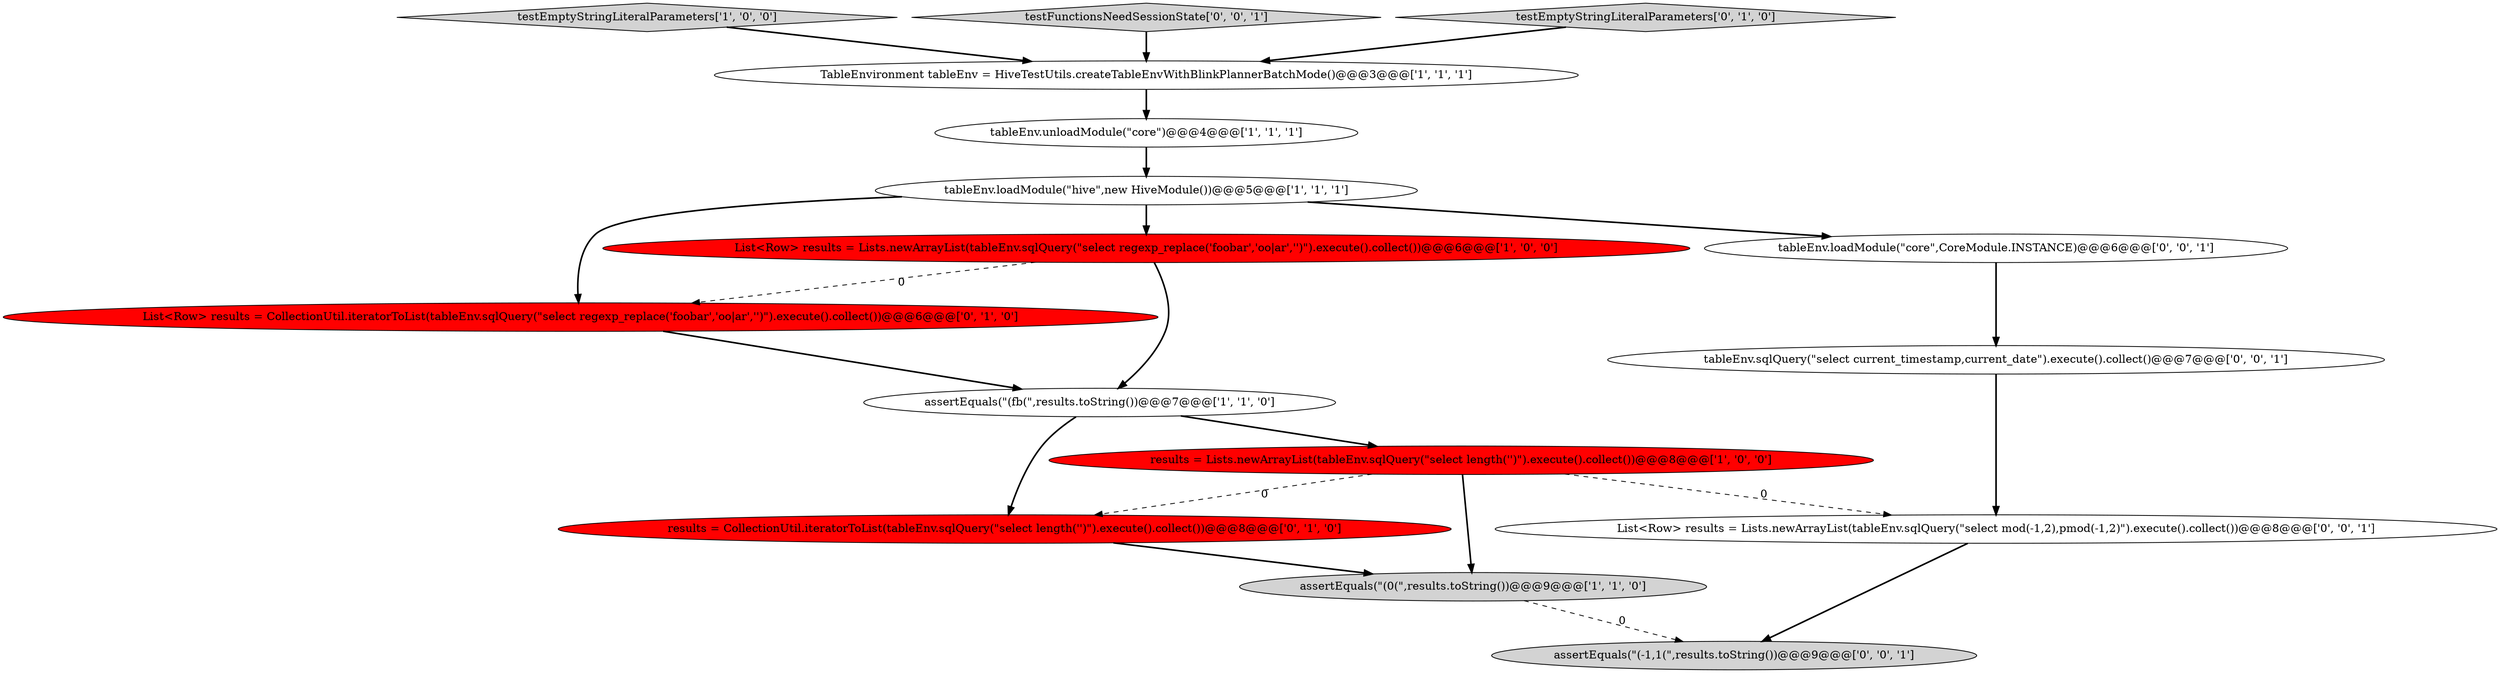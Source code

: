 digraph {
9 [style = filled, label = "List<Row> results = CollectionUtil.iteratorToList(tableEnv.sqlQuery(\"select regexp_replace('foobar','oo|ar','')\").execute().collect())@@@6@@@['0', '1', '0']", fillcolor = red, shape = ellipse image = "AAA1AAABBB2BBB"];
0 [style = filled, label = "List<Row> results = Lists.newArrayList(tableEnv.sqlQuery(\"select regexp_replace('foobar','oo|ar','')\").execute().collect())@@@6@@@['1', '0', '0']", fillcolor = red, shape = ellipse image = "AAA1AAABBB1BBB"];
7 [style = filled, label = "assertEquals(\"(fb(\",results.toString())@@@7@@@['1', '1', '0']", fillcolor = white, shape = ellipse image = "AAA0AAABBB1BBB"];
13 [style = filled, label = "List<Row> results = Lists.newArrayList(tableEnv.sqlQuery(\"select mod(-1,2),pmod(-1,2)\").execute().collect())@@@8@@@['0', '0', '1']", fillcolor = white, shape = ellipse image = "AAA0AAABBB3BBB"];
3 [style = filled, label = "results = Lists.newArrayList(tableEnv.sqlQuery(\"select length('')\").execute().collect())@@@8@@@['1', '0', '0']", fillcolor = red, shape = ellipse image = "AAA1AAABBB1BBB"];
1 [style = filled, label = "assertEquals(\"(0(\",results.toString())@@@9@@@['1', '1', '0']", fillcolor = lightgray, shape = ellipse image = "AAA0AAABBB1BBB"];
5 [style = filled, label = "testEmptyStringLiteralParameters['1', '0', '0']", fillcolor = lightgray, shape = diamond image = "AAA0AAABBB1BBB"];
12 [style = filled, label = "testFunctionsNeedSessionState['0', '0', '1']", fillcolor = lightgray, shape = diamond image = "AAA0AAABBB3BBB"];
6 [style = filled, label = "tableEnv.loadModule(\"hive\",new HiveModule())@@@5@@@['1', '1', '1']", fillcolor = white, shape = ellipse image = "AAA0AAABBB1BBB"];
4 [style = filled, label = "tableEnv.unloadModule(\"core\")@@@4@@@['1', '1', '1']", fillcolor = white, shape = ellipse image = "AAA0AAABBB1BBB"];
10 [style = filled, label = "testEmptyStringLiteralParameters['0', '1', '0']", fillcolor = lightgray, shape = diamond image = "AAA0AAABBB2BBB"];
2 [style = filled, label = "TableEnvironment tableEnv = HiveTestUtils.createTableEnvWithBlinkPlannerBatchMode()@@@3@@@['1', '1', '1']", fillcolor = white, shape = ellipse image = "AAA0AAABBB1BBB"];
8 [style = filled, label = "results = CollectionUtil.iteratorToList(tableEnv.sqlQuery(\"select length('')\").execute().collect())@@@8@@@['0', '1', '0']", fillcolor = red, shape = ellipse image = "AAA1AAABBB2BBB"];
14 [style = filled, label = "assertEquals(\"(-1,1(\",results.toString())@@@9@@@['0', '0', '1']", fillcolor = lightgray, shape = ellipse image = "AAA0AAABBB3BBB"];
15 [style = filled, label = "tableEnv.loadModule(\"core\",CoreModule.INSTANCE)@@@6@@@['0', '0', '1']", fillcolor = white, shape = ellipse image = "AAA0AAABBB3BBB"];
11 [style = filled, label = "tableEnv.sqlQuery(\"select current_timestamp,current_date\").execute().collect()@@@7@@@['0', '0', '1']", fillcolor = white, shape = ellipse image = "AAA0AAABBB3BBB"];
3->1 [style = bold, label=""];
1->14 [style = dashed, label="0"];
4->6 [style = bold, label=""];
6->0 [style = bold, label=""];
9->7 [style = bold, label=""];
7->8 [style = bold, label=""];
3->13 [style = dashed, label="0"];
2->4 [style = bold, label=""];
7->3 [style = bold, label=""];
6->15 [style = bold, label=""];
0->7 [style = bold, label=""];
8->1 [style = bold, label=""];
5->2 [style = bold, label=""];
12->2 [style = bold, label=""];
15->11 [style = bold, label=""];
11->13 [style = bold, label=""];
3->8 [style = dashed, label="0"];
10->2 [style = bold, label=""];
0->9 [style = dashed, label="0"];
6->9 [style = bold, label=""];
13->14 [style = bold, label=""];
}
